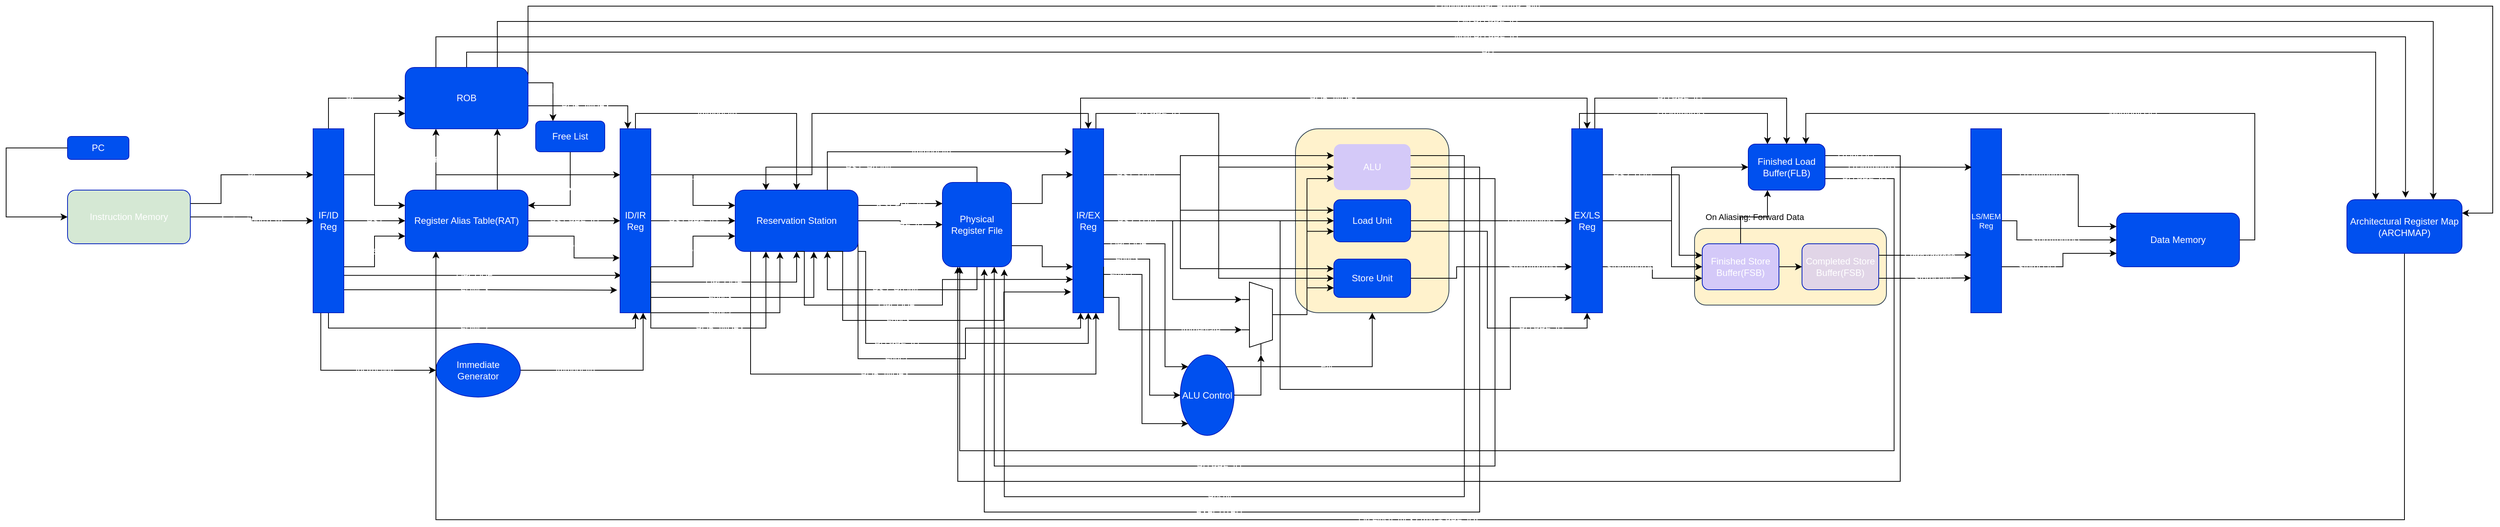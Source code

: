 <mxfile version="28.1.2">
  <diagram name="Page-1" id="zC08-fCGc-ydt6VH3JwR">
    <mxGraphModel dx="1714" dy="431" grid="0" gridSize="10" guides="1" tooltips="1" connect="1" arrows="1" fold="1" page="1" pageScale="1" pageWidth="850" pageHeight="1100" background="light-dark(#FFFFFF,#FFFFFF)" math="0" shadow="0">
      <root>
        <mxCell id="0" />
        <mxCell id="1" parent="0" />
        <mxCell id="3dLXfzlQ6WUVqxX1NZKg-207" value="" style="rounded=1;whiteSpace=wrap;html=1;fillStyle=auto;glass=0;shadow=0;fillColor=light-dark(#FFF2CC,#FFF2CC);strokeColor=#314354;fontColor=light-dark(#FFFFFF,#000000);labelBackgroundColor=none;" parent="1" vertex="1">
          <mxGeometry x="2200" y="570" width="250" height="100" as="geometry" />
        </mxCell>
        <mxCell id="3dLXfzlQ6WUVqxX1NZKg-142" value="" style="rounded=1;whiteSpace=wrap;html=1;fillStyle=solid;glass=0;shadow=0;fillColor=light-dark(#FFF2CC,#FFF2CC);strokeColor=#314354;fontColor=light-dark(#FFFFFF,#000000);labelBackgroundColor=none;" parent="1" vertex="1">
          <mxGeometry x="1680" y="440" width="200" height="240" as="geometry" />
        </mxCell>
        <mxCell id="3dLXfzlQ6WUVqxX1NZKg-57" value="Instruction(31:0)" style="edgeStyle=orthogonalEdgeStyle;rounded=0;orthogonalLoop=1;jettySize=auto;html=1;exitX=1;exitY=0.5;exitDx=0;exitDy=0;entryX=0;entryY=0.5;entryDx=0;entryDy=0;strokeColor=light-dark(#000000,#010101);labelBackgroundColor=none;fontColor=light-dark(#FFFFFF,#000000);" parent="1" source="3dLXfzlQ6WUVqxX1NZKg-47" target="3dLXfzlQ6WUVqxX1NZKg-56" edge="1">
          <mxGeometry relative="1" as="geometry" />
        </mxCell>
        <mxCell id="3dLXfzlQ6WUVqxX1NZKg-65" value="PC" style="edgeStyle=orthogonalEdgeStyle;rounded=0;orthogonalLoop=1;jettySize=auto;html=1;exitX=1;exitY=0.25;exitDx=0;exitDy=0;entryX=0;entryY=0.25;entryDx=0;entryDy=0;strokeColor=light-dark(#000000,#000000);labelBackgroundColor=none;fontColor=light-dark(#FFFFFF,#000000);" parent="1" source="3dLXfzlQ6WUVqxX1NZKg-47" target="3dLXfzlQ6WUVqxX1NZKg-56" edge="1">
          <mxGeometry x="0.21" relative="1" as="geometry">
            <Array as="points">
              <mxPoint x="280" y="538" />
              <mxPoint x="280" y="500" />
            </Array>
            <mxPoint as="offset" />
          </mxGeometry>
        </mxCell>
        <mxCell id="3dLXfzlQ6WUVqxX1NZKg-47" value="Instruction Memory" style="rounded=1;whiteSpace=wrap;html=1;fillColor=light-dark(#D5E8D4,#CEFFCE);fontColor=light-dark(#FFFFFF,#000000);strokeColor=#001DBC;labelBackgroundColor=none;" parent="1" vertex="1">
          <mxGeometry x="80" y="520" width="160" height="70" as="geometry" />
        </mxCell>
        <mxCell id="3dLXfzlQ6WUVqxX1NZKg-52" style="edgeStyle=orthogonalEdgeStyle;rounded=0;orthogonalLoop=1;jettySize=auto;html=1;exitX=0;exitY=0.5;exitDx=0;exitDy=0;entryX=0;entryY=0.5;entryDx=0;entryDy=0;strokeColor=light-dark(#000000,#010101);labelBackgroundColor=none;fontColor=light-dark(#FFFFFF,#000000);" parent="1" source="3dLXfzlQ6WUVqxX1NZKg-50" target="3dLXfzlQ6WUVqxX1NZKg-47" edge="1">
          <mxGeometry relative="1" as="geometry">
            <Array as="points">
              <mxPoint y="465" />
              <mxPoint y="555" />
            </Array>
          </mxGeometry>
        </mxCell>
        <mxCell id="3dLXfzlQ6WUVqxX1NZKg-50" value="PC" style="whiteSpace=wrap;html=1;fillColor=light-dark(#0050EF,#FFE6CC);strokeColor=#001DBC;fontColor=light-dark(#FFFFFF,#000000);rounded=1;labelBackgroundColor=none;" parent="1" vertex="1">
          <mxGeometry x="80" y="450" width="80" height="30" as="geometry" />
        </mxCell>
        <mxCell id="3dLXfzlQ6WUVqxX1NZKg-68" value="RS1" style="edgeStyle=orthogonalEdgeStyle;rounded=0;orthogonalLoop=1;jettySize=auto;html=1;exitX=1;exitY=0.5;exitDx=0;exitDy=0;entryX=0;entryY=0.5;entryDx=0;entryDy=0;strokeColor=light-dark(#000000,#000000);labelBackgroundColor=none;fontColor=light-dark(#FFFFFF,#000000);" parent="1" source="3dLXfzlQ6WUVqxX1NZKg-56" target="3dLXfzlQ6WUVqxX1NZKg-67" edge="1">
          <mxGeometry relative="1" as="geometry" />
        </mxCell>
        <mxCell id="3dLXfzlQ6WUVqxX1NZKg-70" value="RD" style="edgeStyle=orthogonalEdgeStyle;rounded=0;orthogonalLoop=1;jettySize=auto;html=1;exitX=1;exitY=0.25;exitDx=0;exitDy=0;entryX=0;entryY=0.25;entryDx=0;entryDy=0;strokeColor=light-dark(#000000,#000000);labelBackgroundColor=none;fontColor=light-dark(#FFFFFF,#000000);" parent="1" source="3dLXfzlQ6WUVqxX1NZKg-56" target="3dLXfzlQ6WUVqxX1NZKg-67" edge="1">
          <mxGeometry x="-0.686" relative="1" as="geometry">
            <Array as="points">
              <mxPoint x="480" y="500" />
              <mxPoint x="480" y="540" />
            </Array>
            <mxPoint as="offset" />
          </mxGeometry>
        </mxCell>
        <mxCell id="3dLXfzlQ6WUVqxX1NZKg-71" value="RS2" style="edgeStyle=orthogonalEdgeStyle;rounded=0;orthogonalLoop=1;jettySize=auto;html=1;exitX=1;exitY=0.75;exitDx=0;exitDy=0;entryX=0;entryY=0.75;entryDx=0;entryDy=0;strokeColor=light-dark(#000000,#000000);labelBackgroundColor=none;fontColor=light-dark(#FFFFFF,#000000);" parent="1" source="3dLXfzlQ6WUVqxX1NZKg-56" target="3dLXfzlQ6WUVqxX1NZKg-67" edge="1">
          <mxGeometry relative="1" as="geometry">
            <Array as="points">
              <mxPoint x="480" y="620" />
              <mxPoint x="480" y="580" />
            </Array>
          </mxGeometry>
        </mxCell>
        <mxCell id="3dLXfzlQ6WUVqxX1NZKg-73" value="PC" style="edgeStyle=orthogonalEdgeStyle;rounded=0;orthogonalLoop=1;jettySize=auto;html=1;exitX=0.5;exitY=0;exitDx=0;exitDy=0;entryX=0;entryY=0.5;entryDx=0;entryDy=0;strokeColor=light-dark(#000000,#000000);labelBackgroundColor=none;fontColor=light-dark(#FFFFFF,#000000);" parent="1" source="3dLXfzlQ6WUVqxX1NZKg-56" target="3dLXfzlQ6WUVqxX1NZKg-72" edge="1">
          <mxGeometry relative="1" as="geometry" />
        </mxCell>
        <mxCell id="3dLXfzlQ6WUVqxX1NZKg-81" style="edgeStyle=orthogonalEdgeStyle;rounded=0;orthogonalLoop=1;jettySize=auto;html=1;exitX=1;exitY=0.25;exitDx=0;exitDy=0;entryX=0;entryY=0.75;entryDx=0;entryDy=0;strokeColor=light-dark(#000000,#000000);labelBackgroundColor=none;fontColor=light-dark(#FFFFFF,#000000);" parent="1" source="3dLXfzlQ6WUVqxX1NZKg-56" target="3dLXfzlQ6WUVqxX1NZKg-72" edge="1">
          <mxGeometry relative="1" as="geometry">
            <mxPoint x="480" y="430" as="targetPoint" />
            <Array as="points">
              <mxPoint x="480" y="500" />
              <mxPoint x="480" y="420" />
            </Array>
          </mxGeometry>
        </mxCell>
        <mxCell id="3dLXfzlQ6WUVqxX1NZKg-92" value="OPCODE" style="edgeStyle=orthogonalEdgeStyle;rounded=0;orthogonalLoop=1;jettySize=auto;html=1;exitX=1;exitY=1;exitDx=0;exitDy=0;entryX=0.043;entryY=0.797;entryDx=0;entryDy=0;entryPerimeter=0;strokeColor=light-dark(#000000,#000000);labelBackgroundColor=none;fontColor=light-dark(#FFFFFF,#000000);" parent="1" source="3dLXfzlQ6WUVqxX1NZKg-56" target="3dLXfzlQ6WUVqxX1NZKg-64" edge="1">
          <mxGeometry x="0.066" relative="1" as="geometry">
            <mxPoint x="770" y="660" as="targetPoint" />
            <Array as="points">
              <mxPoint x="440" y="631" />
            </Array>
            <mxPoint as="offset" />
          </mxGeometry>
        </mxCell>
        <mxCell id="3dLXfzlQ6WUVqxX1NZKg-96" value="FUNC3" style="edgeStyle=orthogonalEdgeStyle;rounded=0;orthogonalLoop=1;jettySize=auto;html=1;exitX=0.75;exitY=1;exitDx=0;exitDy=0;entryX=-0.093;entryY=0.877;entryDx=0;entryDy=0;entryPerimeter=0;strokeColor=light-dark(#000000,#000000);labelBackgroundColor=none;fontColor=light-dark(#FFFFFF,#000000);" parent="1" source="3dLXfzlQ6WUVqxX1NZKg-56" target="3dLXfzlQ6WUVqxX1NZKg-64" edge="1">
          <mxGeometry x="0.06" relative="1" as="geometry">
            <mxPoint x="790" y="650" as="targetPoint" />
            <Array as="points">
              <mxPoint x="430" y="650" />
              <mxPoint x="620" y="650" />
            </Array>
            <mxPoint as="offset" />
          </mxGeometry>
        </mxCell>
        <mxCell id="3dLXfzlQ6WUVqxX1NZKg-99" value="FUNC7" style="edgeStyle=orthogonalEdgeStyle;rounded=0;orthogonalLoop=1;jettySize=auto;html=1;exitX=0.5;exitY=1;exitDx=0;exitDy=0;entryX=0.5;entryY=1;entryDx=0;entryDy=0;strokeColor=light-dark(#000000,#000000);labelBackgroundColor=none;fontColor=light-dark(#FFFFFF,#000000);" parent="1" source="3dLXfzlQ6WUVqxX1NZKg-56" target="3dLXfzlQ6WUVqxX1NZKg-64" edge="1">
          <mxGeometry x="-0.045" relative="1" as="geometry">
            <Array as="points">
              <mxPoint x="420" y="700" />
              <mxPoint x="820" y="700" />
            </Array>
            <mxPoint as="offset" />
          </mxGeometry>
        </mxCell>
        <mxCell id="3dLXfzlQ6WUVqxX1NZKg-104" value="Instruction" style="edgeStyle=orthogonalEdgeStyle;rounded=0;orthogonalLoop=1;jettySize=auto;html=1;exitX=0.25;exitY=1;exitDx=0;exitDy=0;entryX=0;entryY=0.5;entryDx=0;entryDy=0;strokeColor=light-dark(#000000,#090909);labelBackgroundColor=none;fontColor=light-dark(#FFFFFF,#000000);" parent="1" source="3dLXfzlQ6WUVqxX1NZKg-56" target="3dLXfzlQ6WUVqxX1NZKg-101" edge="1">
          <mxGeometry x="0.286" relative="1" as="geometry">
            <mxPoint as="offset" />
          </mxGeometry>
        </mxCell>
        <mxCell id="3dLXfzlQ6WUVqxX1NZKg-56" value="IF/ID Reg" style="rounded=0;whiteSpace=wrap;html=1;fillColor=light-dark(#0050EF,#DAE8FC);fontColor=light-dark(#FFFFFF,#000000);strokeColor=#001DBC;labelBackgroundColor=none;" parent="1" vertex="1">
          <mxGeometry x="400" y="440" width="40" height="240" as="geometry" />
        </mxCell>
        <mxCell id="3dLXfzlQ6WUVqxX1NZKg-88" value="RS1 PRF_ID" style="edgeStyle=orthogonalEdgeStyle;rounded=0;orthogonalLoop=1;jettySize=auto;html=1;entryX=0;entryY=0.5;entryDx=0;entryDy=0;strokeColor=light-dark(#000000,#090909);labelBackgroundColor=none;fontColor=light-dark(#FFFFFF,#000000);" parent="1" source="3dLXfzlQ6WUVqxX1NZKg-64" target="3dLXfzlQ6WUVqxX1NZKg-89" edge="1">
          <mxGeometry relative="1" as="geometry">
            <mxPoint x="940" y="560" as="targetPoint" />
          </mxGeometry>
        </mxCell>
        <mxCell id="3dLXfzlQ6WUVqxX1NZKg-105" value="RD PRF_ID" style="edgeStyle=orthogonalEdgeStyle;rounded=0;orthogonalLoop=1;jettySize=auto;html=1;exitX=1;exitY=0.25;exitDx=0;exitDy=0;entryX=0;entryY=0.25;entryDx=0;entryDy=0;strokeColor=light-dark(#000000,#090909);labelBackgroundColor=none;fontColor=light-dark(#FFFFFF,#000000);" parent="1" source="3dLXfzlQ6WUVqxX1NZKg-64" target="3dLXfzlQ6WUVqxX1NZKg-89" edge="1">
          <mxGeometry x="-0.467" relative="1" as="geometry">
            <mxPoint as="offset" />
          </mxGeometry>
        </mxCell>
        <mxCell id="3dLXfzlQ6WUVqxX1NZKg-106" value="Immediate" style="edgeStyle=orthogonalEdgeStyle;rounded=0;orthogonalLoop=1;jettySize=auto;html=1;exitX=0.5;exitY=0;exitDx=0;exitDy=0;entryX=0.5;entryY=0;entryDx=0;entryDy=0;strokeColor=light-dark(#000000,#000000);labelBackgroundColor=none;fontColor=light-dark(#FFFFFF,#000000);" parent="1" source="3dLXfzlQ6WUVqxX1NZKg-64" target="3dLXfzlQ6WUVqxX1NZKg-89" edge="1">
          <mxGeometry x="-0.235" relative="1" as="geometry">
            <mxPoint as="offset" />
          </mxGeometry>
        </mxCell>
        <mxCell id="3dLXfzlQ6WUVqxX1NZKg-107" value="RS2 PRF_ID" style="edgeStyle=orthogonalEdgeStyle;rounded=0;orthogonalLoop=1;jettySize=auto;html=1;exitX=1;exitY=0.75;exitDx=0;exitDy=0;entryX=0;entryY=0.75;entryDx=0;entryDy=0;strokeColor=light-dark(#000000,#090909);labelBackgroundColor=none;fontColor=light-dark(#FFFFFF,#000000);" parent="1" source="3dLXfzlQ6WUVqxX1NZKg-64" target="3dLXfzlQ6WUVqxX1NZKg-89" edge="1">
          <mxGeometry relative="1" as="geometry" />
        </mxCell>
        <mxCell id="3dLXfzlQ6WUVqxX1NZKg-108" value="OPCODE" style="edgeStyle=orthogonalEdgeStyle;rounded=0;orthogonalLoop=1;jettySize=auto;html=1;exitX=1;exitY=1;exitDx=0;exitDy=0;entryX=0.5;entryY=1;entryDx=0;entryDy=0;strokeColor=light-dark(#000000,#000000);labelBackgroundColor=none;fontColor=light-dark(#FFFFFF,#000000);" parent="1" source="3dLXfzlQ6WUVqxX1NZKg-64" target="3dLXfzlQ6WUVqxX1NZKg-89" edge="1">
          <mxGeometry relative="1" as="geometry">
            <Array as="points">
              <mxPoint x="840" y="640" />
              <mxPoint x="1030" y="640" />
            </Array>
          </mxGeometry>
        </mxCell>
        <mxCell id="3dLXfzlQ6WUVqxX1NZKg-132" value="ROB_INDEX" style="edgeStyle=orthogonalEdgeStyle;rounded=0;orthogonalLoop=1;jettySize=auto;html=1;exitX=1;exitY=1;exitDx=0;exitDy=0;entryX=0.25;entryY=1;entryDx=0;entryDy=0;strokeColor=light-dark(#000000,#000000);labelBackgroundColor=none;fontColor=light-dark(#FFFFFF,#000000);" parent="1" source="3dLXfzlQ6WUVqxX1NZKg-64" target="3dLXfzlQ6WUVqxX1NZKg-89" edge="1">
          <mxGeometry x="-0.185" relative="1" as="geometry">
            <mxPoint as="offset" />
          </mxGeometry>
        </mxCell>
        <mxCell id="3dLXfzlQ6WUVqxX1NZKg-152" style="edgeStyle=orthogonalEdgeStyle;rounded=0;orthogonalLoop=1;jettySize=auto;html=1;exitX=1;exitY=0.25;exitDx=0;exitDy=0;entryX=0.5;entryY=0;entryDx=0;entryDy=0;strokeColor=light-dark(#000000,#000000);labelBackgroundColor=none;fontColor=light-dark(#FFFFFF,#000000);" parent="1" source="3dLXfzlQ6WUVqxX1NZKg-64" target="3dLXfzlQ6WUVqxX1NZKg-133" edge="1">
          <mxGeometry relative="1" as="geometry">
            <Array as="points">
              <mxPoint x="1050" y="500" />
              <mxPoint x="1050" y="420" />
              <mxPoint x="1410" y="420" />
            </Array>
          </mxGeometry>
        </mxCell>
        <mxCell id="3dLXfzlQ6WUVqxX1NZKg-64" value="ID/IR Reg" style="rounded=0;whiteSpace=wrap;html=1;fillColor=light-dark(#0050EF,#DAE8FC);fontColor=light-dark(#FFFFFF,#000000);strokeColor=#001DBC;labelBackgroundColor=none;" parent="1" vertex="1">
          <mxGeometry x="800" y="440" width="40" height="240" as="geometry" />
        </mxCell>
        <mxCell id="3dLXfzlQ6WUVqxX1NZKg-74" value="New RD PRF_ID" style="edgeStyle=orthogonalEdgeStyle;rounded=0;orthogonalLoop=1;jettySize=auto;html=1;exitX=0.25;exitY=0;exitDx=0;exitDy=0;entryX=0.25;entryY=1;entryDx=0;entryDy=0;strokeColor=light-dark(#000000,#000000);labelBackgroundColor=none;fontColor=light-dark(#FFFFFF,#000000);" parent="1" source="3dLXfzlQ6WUVqxX1NZKg-67" target="3dLXfzlQ6WUVqxX1NZKg-72" edge="1">
          <mxGeometry y="20" relative="1" as="geometry">
            <mxPoint as="offset" />
          </mxGeometry>
        </mxCell>
        <mxCell id="3dLXfzlQ6WUVqxX1NZKg-75" value="Old RD PRF_ID" style="edgeStyle=orthogonalEdgeStyle;rounded=0;orthogonalLoop=1;jettySize=auto;html=1;exitX=0.75;exitY=0;exitDx=0;exitDy=0;entryX=0.75;entryY=1;entryDx=0;entryDy=0;strokeColor=light-dark(#000000,#000000);labelBackgroundColor=none;fontColor=light-dark(#FFFFFF,#000000);" parent="1" source="3dLXfzlQ6WUVqxX1NZKg-67" target="3dLXfzlQ6WUVqxX1NZKg-72" edge="1">
          <mxGeometry relative="1" as="geometry" />
        </mxCell>
        <mxCell id="3dLXfzlQ6WUVqxX1NZKg-85" style="edgeStyle=orthogonalEdgeStyle;rounded=0;orthogonalLoop=1;jettySize=auto;html=1;exitX=0.25;exitY=0;exitDx=0;exitDy=0;entryX=0;entryY=0.25;entryDx=0;entryDy=0;strokeColor=light-dark(#000000,#000000);labelBackgroundColor=none;fontColor=light-dark(#FFFFFF,#000000);" parent="1" source="3dLXfzlQ6WUVqxX1NZKg-67" target="3dLXfzlQ6WUVqxX1NZKg-64" edge="1">
          <mxGeometry relative="1" as="geometry" />
        </mxCell>
        <mxCell id="3dLXfzlQ6WUVqxX1NZKg-86" value="RS1 PRF_ID" style="edgeStyle=orthogonalEdgeStyle;rounded=0;orthogonalLoop=1;jettySize=auto;html=1;exitX=1;exitY=0.5;exitDx=0;exitDy=0;entryX=0;entryY=0.5;entryDx=0;entryDy=0;strokeColor=light-dark(#000000,#000000);labelBackgroundColor=none;fontColor=light-dark(#FFFFFF,#000000);" parent="1" source="3dLXfzlQ6WUVqxX1NZKg-67" target="3dLXfzlQ6WUVqxX1NZKg-64" edge="1">
          <mxGeometry relative="1" as="geometry" />
        </mxCell>
        <mxCell id="3dLXfzlQ6WUVqxX1NZKg-67" value="Register Alias Table(RAT)" style="rounded=1;whiteSpace=wrap;html=1;fillColor=light-dark(#0050EF,#CEFFCE);fontColor=light-dark(#FFFFFF,#000000);strokeColor=#001DBC;labelBackgroundColor=none;" parent="1" vertex="1">
          <mxGeometry x="520" y="520" width="160" height="80" as="geometry" />
        </mxCell>
        <mxCell id="3dLXfzlQ6WUVqxX1NZKg-130" value="ROB_INDEX" style="edgeStyle=orthogonalEdgeStyle;rounded=0;orthogonalLoop=1;jettySize=auto;html=1;exitX=1;exitY=0.5;exitDx=0;exitDy=0;entryX=0.25;entryY=0;entryDx=0;entryDy=0;strokeColor=light-dark(#000000,#000000);labelBackgroundColor=none;fontColor=light-dark(#FFFFFF,#000000);" parent="1" source="3dLXfzlQ6WUVqxX1NZKg-72" target="3dLXfzlQ6WUVqxX1NZKg-64" edge="1">
          <mxGeometry relative="1" as="geometry">
            <Array as="points">
              <mxPoint x="680" y="410" />
              <mxPoint x="810" y="410" />
            </Array>
          </mxGeometry>
        </mxCell>
        <mxCell id="3dLXfzlQ6WUVqxX1NZKg-248" value="RD" style="edgeStyle=orthogonalEdgeStyle;rounded=0;orthogonalLoop=1;jettySize=auto;html=1;exitX=0.5;exitY=0;exitDx=0;exitDy=0;entryX=0.25;entryY=0;entryDx=0;entryDy=0;strokeColor=light-dark(#000000,#000000);labelBackgroundColor=none;fontColor=light-dark(#FFFFFF,#000000);" parent="1" source="3dLXfzlQ6WUVqxX1NZKg-72" target="3dLXfzlQ6WUVqxX1NZKg-247" edge="1">
          <mxGeometry relative="1" as="geometry">
            <mxPoint x="2510" y="341" as="targetPoint" />
          </mxGeometry>
        </mxCell>
        <mxCell id="3dLXfzlQ6WUVqxX1NZKg-249" value="New RD PRF_ID" style="edgeStyle=orthogonalEdgeStyle;rounded=0;orthogonalLoop=1;jettySize=auto;html=1;exitX=0.25;exitY=0;exitDx=0;exitDy=0;strokeColor=light-dark(#000000,#000000);labelBackgroundColor=none;fontColor=light-dark(#FFFFFF,#000000);" parent="1" source="3dLXfzlQ6WUVqxX1NZKg-72" edge="1">
          <mxGeometry relative="1" as="geometry">
            <mxPoint x="3126.4" y="530" as="targetPoint" />
            <Array as="points">
              <mxPoint x="560" y="320" />
              <mxPoint x="3126" y="320" />
            </Array>
          </mxGeometry>
        </mxCell>
        <mxCell id="3dLXfzlQ6WUVqxX1NZKg-250" value="Old RD PRF_ID" style="edgeStyle=orthogonalEdgeStyle;rounded=0;orthogonalLoop=1;jettySize=auto;html=1;exitX=0.75;exitY=0;exitDx=0;exitDy=0;entryX=0.75;entryY=0;entryDx=0;entryDy=0;strokeColor=light-dark(#000000,#000000);labelBackgroundColor=none;fontColor=light-dark(#FFFFFF,#000000);" parent="1" source="3dLXfzlQ6WUVqxX1NZKg-72" target="3dLXfzlQ6WUVqxX1NZKg-247" edge="1">
          <mxGeometry x="-0.041" relative="1" as="geometry">
            <mxPoint x="640.4" y="270" as="targetPoint" />
            <Array as="points">
              <mxPoint x="640" y="300" />
              <mxPoint x="3162" y="300" />
            </Array>
            <mxPoint as="offset" />
          </mxGeometry>
        </mxCell>
        <mxCell id="3dLXfzlQ6WUVqxX1NZKg-252" value="Completed(ARCHMAP_EN)" style="edgeStyle=orthogonalEdgeStyle;rounded=0;orthogonalLoop=1;jettySize=auto;html=1;exitX=1;exitY=0.25;exitDx=0;exitDy=0;entryX=1;entryY=0.25;entryDx=0;entryDy=0;strokeColor=light-dark(#000000,#000000);labelBackgroundColor=none;fontColor=light-dark(#FFFFFF,#000000);" parent="1" source="3dLXfzlQ6WUVqxX1NZKg-72" target="3dLXfzlQ6WUVqxX1NZKg-247" edge="1">
          <mxGeometry x="-0.091" relative="1" as="geometry">
            <mxPoint x="1380" y="280" as="targetPoint" />
            <Array as="points">
              <mxPoint x="680" y="280" />
              <mxPoint x="3240" y="280" />
              <mxPoint x="3240" y="550" />
            </Array>
            <mxPoint as="offset" />
          </mxGeometry>
        </mxCell>
        <mxCell id="3dLXfzlQ6WUVqxX1NZKg-259" value="Old PRF_ID" style="edgeStyle=orthogonalEdgeStyle;rounded=0;orthogonalLoop=1;jettySize=auto;html=1;exitX=1;exitY=0.25;exitDx=0;exitDy=0;entryX=0.25;entryY=0;entryDx=0;entryDy=0;strokeColor=light-dark(#000000,#000000);labelBackgroundColor=none;fontColor=light-dark(#FFFFFF,#000000);" parent="1" source="3dLXfzlQ6WUVqxX1NZKg-72" target="3dLXfzlQ6WUVqxX1NZKg-257" edge="1">
          <mxGeometry x="0.03" y="8" relative="1" as="geometry">
            <mxPoint as="offset" />
          </mxGeometry>
        </mxCell>
        <mxCell id="3dLXfzlQ6WUVqxX1NZKg-72" value="ROB" style="whiteSpace=wrap;html=1;fillColor=light-dark(#0050EF,#CEFFCE);strokeColor=#001DBC;fontColor=light-dark(#FFFFFF,#000000);rounded=1;labelBackgroundColor=none;" parent="1" vertex="1">
          <mxGeometry x="520" y="360" width="160" height="80" as="geometry" />
        </mxCell>
        <mxCell id="3dLXfzlQ6WUVqxX1NZKg-83" value="RS2 PRF_ID" style="edgeStyle=orthogonalEdgeStyle;rounded=0;orthogonalLoop=1;jettySize=auto;html=1;exitX=1;exitY=0.75;exitDx=0;exitDy=0;entryX=-0.014;entryY=0.702;entryDx=0;entryDy=0;entryPerimeter=0;strokeColor=light-dark(#000000,#000000);labelBackgroundColor=none;fontColor=light-dark(#FFFFFF,#000000);" parent="1" source="3dLXfzlQ6WUVqxX1NZKg-67" target="3dLXfzlQ6WUVqxX1NZKg-64" edge="1">
          <mxGeometry relative="1" as="geometry" />
        </mxCell>
        <mxCell id="3dLXfzlQ6WUVqxX1NZKg-116" value="RS1 PRF_ID" style="edgeStyle=orthogonalEdgeStyle;rounded=0;orthogonalLoop=1;jettySize=auto;html=1;exitX=1;exitY=0.25;exitDx=0;exitDy=0;entryX=0;entryY=0.25;entryDx=0;entryDy=0;strokeColor=light-dark(#000000,#090909);labelBackgroundColor=none;fontColor=light-dark(#FFFFFF,#000000);" parent="1" source="3dLXfzlQ6WUVqxX1NZKg-89" target="3dLXfzlQ6WUVqxX1NZKg-109" edge="1">
          <mxGeometry relative="1" as="geometry" />
        </mxCell>
        <mxCell id="3dLXfzlQ6WUVqxX1NZKg-119" style="edgeStyle=orthogonalEdgeStyle;rounded=0;orthogonalLoop=1;jettySize=auto;html=1;exitX=1;exitY=0.5;exitDx=0;exitDy=0;entryX=0;entryY=0.5;entryDx=0;entryDy=0;strokeColor=light-dark(#000000,#090909);labelBackgroundColor=none;fontColor=light-dark(#FFFFFF,#000000);" parent="1" source="3dLXfzlQ6WUVqxX1NZKg-89" target="3dLXfzlQ6WUVqxX1NZKg-109" edge="1">
          <mxGeometry relative="1" as="geometry" />
        </mxCell>
        <mxCell id="3dLXfzlQ6WUVqxX1NZKg-120" value="RS2 PRF_ID" style="edgeLabel;html=1;align=center;verticalAlign=middle;resizable=0;points=[];labelBackgroundColor=none;fontColor=light-dark(#FFFFFF,#000000);" parent="3dLXfzlQ6WUVqxX1NZKg-119" vertex="1" connectable="0">
          <mxGeometry x="0.097" y="-2" relative="1" as="geometry">
            <mxPoint x="-5" y="-2" as="offset" />
          </mxGeometry>
        </mxCell>
        <mxCell id="3dLXfzlQ6WUVqxX1NZKg-134" value="RD PRF_ID" style="edgeStyle=orthogonalEdgeStyle;rounded=0;orthogonalLoop=1;jettySize=auto;html=1;exitX=1;exitY=0.75;exitDx=0;exitDy=0;entryX=0.5;entryY=1;entryDx=0;entryDy=0;strokeColor=light-dark(#000000,#000000);labelBackgroundColor=none;fontColor=light-dark(#FFFFFF,#000000);" parent="1" target="3dLXfzlQ6WUVqxX1NZKg-133" edge="1">
          <mxGeometry x="-0.261" relative="1" as="geometry">
            <mxPoint x="1110" y="599.96" as="sourcePoint" />
            <mxPoint x="1410" y="699.96" as="targetPoint" />
            <Array as="points">
              <mxPoint x="1120" y="600" />
              <mxPoint x="1120" y="720" />
              <mxPoint x="1410" y="720" />
            </Array>
            <mxPoint as="offset" />
          </mxGeometry>
        </mxCell>
        <mxCell id="3dLXfzlQ6WUVqxX1NZKg-188" value="Func7" style="edgeStyle=orthogonalEdgeStyle;rounded=0;orthogonalLoop=1;jettySize=auto;html=1;exitX=1;exitY=0.75;exitDx=0;exitDy=0;entryX=0.25;entryY=1;entryDx=0;entryDy=0;strokeColor=light-dark(#000000,#000000);labelBackgroundColor=none;fontColor=light-dark(#FFFFFF,#000000);" parent="1" source="3dLXfzlQ6WUVqxX1NZKg-89" target="3dLXfzlQ6WUVqxX1NZKg-133" edge="1">
          <mxGeometry x="-0.177" relative="1" as="geometry">
            <Array as="points">
              <mxPoint x="1110" y="740" />
              <mxPoint x="1250" y="740" />
              <mxPoint x="1250" y="700" />
              <mxPoint x="1400" y="700" />
            </Array>
            <mxPoint as="offset" />
          </mxGeometry>
        </mxCell>
        <mxCell id="3dLXfzlQ6WUVqxX1NZKg-212" value="ROB_INDEX" style="edgeStyle=orthogonalEdgeStyle;rounded=0;orthogonalLoop=1;jettySize=auto;html=1;exitX=0.25;exitY=1;exitDx=0;exitDy=0;entryX=0.75;entryY=1;entryDx=0;entryDy=0;strokeColor=light-dark(#000000,#000000);labelBackgroundColor=none;fontColor=light-dark(#FFFFFF,#000000);" parent="1" source="3dLXfzlQ6WUVqxX1NZKg-89" target="3dLXfzlQ6WUVqxX1NZKg-133" edge="1">
          <mxGeometry relative="1" as="geometry">
            <Array as="points">
              <mxPoint x="970" y="600" />
              <mxPoint x="970" y="760" />
              <mxPoint x="1420" y="760" />
            </Array>
          </mxGeometry>
        </mxCell>
        <mxCell id="3dLXfzlQ6WUVqxX1NZKg-89" value="Reservation Station" style="rounded=1;whiteSpace=wrap;html=1;fillColor=light-dark(#0050EF,#CEFFCE);fontColor=light-dark(#FFFFFF,#000000);strokeColor=#001DBC;labelBackgroundColor=none;" parent="1" vertex="1">
          <mxGeometry x="950" y="520" width="160" height="80" as="geometry" />
        </mxCell>
        <mxCell id="3dLXfzlQ6WUVqxX1NZKg-103" value="Immediate" style="edgeStyle=orthogonalEdgeStyle;rounded=0;orthogonalLoop=1;jettySize=auto;html=1;exitX=1;exitY=0.5;exitDx=0;exitDy=0;entryX=0.75;entryY=1;entryDx=0;entryDy=0;strokeColor=light-dark(#000000,#000000);labelBackgroundColor=none;fontColor=light-dark(#FFFFFF,#000000);" parent="1" source="3dLXfzlQ6WUVqxX1NZKg-101" target="3dLXfzlQ6WUVqxX1NZKg-64" edge="1">
          <mxGeometry x="-0.4" relative="1" as="geometry">
            <mxPoint as="offset" />
          </mxGeometry>
        </mxCell>
        <mxCell id="3dLXfzlQ6WUVqxX1NZKg-101" value="Immediate Generator" style="ellipse;whiteSpace=wrap;html=1;fillColor=light-dark(#0050EF,#FFE6CC);fontColor=light-dark(#FFFFFF,#000000);strokeColor=#001DBC;labelBackgroundColor=none;" parent="1" vertex="1">
          <mxGeometry x="560" y="720" width="110" height="70" as="geometry" />
        </mxCell>
        <mxCell id="3dLXfzlQ6WUVqxX1NZKg-129" value="RS2_Ready" style="edgeStyle=orthogonalEdgeStyle;rounded=0;orthogonalLoop=1;jettySize=auto;html=1;exitX=0.5;exitY=1;exitDx=0;exitDy=0;entryX=0.75;entryY=1;entryDx=0;entryDy=0;strokeColor=light-dark(#000000,#000000);labelBackgroundColor=none;fontColor=light-dark(#FFFFFF,#000000);" parent="1" source="3dLXfzlQ6WUVqxX1NZKg-109" target="3dLXfzlQ6WUVqxX1NZKg-89" edge="1">
          <mxGeometry relative="1" as="geometry">
            <Array as="points">
              <mxPoint x="1265" y="650" />
              <mxPoint x="1070" y="650" />
            </Array>
          </mxGeometry>
        </mxCell>
        <mxCell id="3dLXfzlQ6WUVqxX1NZKg-154" value="RS1 Data" style="edgeStyle=orthogonalEdgeStyle;rounded=0;orthogonalLoop=1;jettySize=auto;html=1;exitX=1;exitY=0.25;exitDx=0;exitDy=0;entryX=0;entryY=0.25;entryDx=0;entryDy=0;strokeColor=light-dark(#000000,#414141);labelBackgroundColor=none;fontColor=light-dark(#FFFFFF,#000000);" parent="1" source="3dLXfzlQ6WUVqxX1NZKg-109" target="3dLXfzlQ6WUVqxX1NZKg-133" edge="1">
          <mxGeometry relative="1" as="geometry" />
        </mxCell>
        <mxCell id="3dLXfzlQ6WUVqxX1NZKg-155" value="RS2 Data" style="edgeStyle=orthogonalEdgeStyle;rounded=0;orthogonalLoop=1;jettySize=auto;html=1;exitX=1;exitY=0.75;exitDx=0;exitDy=0;entryX=0;entryY=0.75;entryDx=0;entryDy=0;labelBackgroundColor=none;fontColor=light-dark(#FFFFFF,#000000);strokeColor=light-dark(#000000,#000000);" parent="1" source="3dLXfzlQ6WUVqxX1NZKg-109" target="3dLXfzlQ6WUVqxX1NZKg-133" edge="1">
          <mxGeometry relative="1" as="geometry" />
        </mxCell>
        <mxCell id="3dLXfzlQ6WUVqxX1NZKg-177" value="RS1_Ready" style="edgeStyle=orthogonalEdgeStyle;rounded=0;orthogonalLoop=1;jettySize=auto;html=1;exitX=0.5;exitY=0;exitDx=0;exitDy=0;entryX=0.25;entryY=0;entryDx=0;entryDy=0;strokeColor=light-dark(#000000,#414141);labelBackgroundColor=none;fontColor=light-dark(#FFFFFF,#000000);" parent="1" source="3dLXfzlQ6WUVqxX1NZKg-109" target="3dLXfzlQ6WUVqxX1NZKg-89" edge="1">
          <mxGeometry relative="1" as="geometry" />
        </mxCell>
        <mxCell id="3dLXfzlQ6WUVqxX1NZKg-109" value="Physical Register File" style="whiteSpace=wrap;html=1;fillColor=light-dark(#0050EF,#CEFFCE);strokeColor=#001DBC;fontColor=light-dark(#FFFFFF,#000000);rounded=1;labelBackgroundColor=none;" parent="1" vertex="1">
          <mxGeometry x="1220" y="510" width="90" height="110" as="geometry" />
        </mxCell>
        <mxCell id="3dLXfzlQ6WUVqxX1NZKg-158" style="edgeStyle=orthogonalEdgeStyle;rounded=0;orthogonalLoop=1;jettySize=auto;html=1;exitX=1;exitY=0.25;exitDx=0;exitDy=0;entryX=0;entryY=0.25;entryDx=0;entryDy=0;strokeColor=light-dark(#000000,#000000);labelBackgroundColor=none;fontColor=light-dark(#FFFFFF,#000000);" parent="1" source="3dLXfzlQ6WUVqxX1NZKg-133" target="3dLXfzlQ6WUVqxX1NZKg-136" edge="1">
          <mxGeometry relative="1" as="geometry">
            <Array as="points">
              <mxPoint x="1530" y="500" />
              <mxPoint x="1530" y="475" />
            </Array>
          </mxGeometry>
        </mxCell>
        <mxCell id="3dLXfzlQ6WUVqxX1NZKg-159" style="edgeStyle=orthogonalEdgeStyle;rounded=0;orthogonalLoop=1;jettySize=auto;html=1;exitX=1;exitY=0.25;exitDx=0;exitDy=0;entryX=0;entryY=0.25;entryDx=0;entryDy=0;strokeColor=light-dark(#000000,#000000);labelBackgroundColor=none;fontColor=light-dark(#FFFFFF,#000000);" parent="1" source="3dLXfzlQ6WUVqxX1NZKg-133" target="3dLXfzlQ6WUVqxX1NZKg-138" edge="1">
          <mxGeometry relative="1" as="geometry">
            <Array as="points">
              <mxPoint x="1530" y="500" />
              <mxPoint x="1530" y="546" />
            </Array>
          </mxGeometry>
        </mxCell>
        <mxCell id="3dLXfzlQ6WUVqxX1NZKg-160" value="RS1_Data" style="edgeStyle=orthogonalEdgeStyle;rounded=0;orthogonalLoop=1;jettySize=auto;html=1;exitX=1;exitY=0.25;exitDx=0;exitDy=0;entryX=0;entryY=0.25;entryDx=0;entryDy=0;strokeColor=light-dark(#000000,#000000);labelBackgroundColor=none;fontColor=light-dark(#FFFFFF,#000000);" parent="1" source="3dLXfzlQ6WUVqxX1NZKg-133" target="3dLXfzlQ6WUVqxX1NZKg-140" edge="1">
          <mxGeometry x="-0.801" relative="1" as="geometry">
            <Array as="points">
              <mxPoint x="1530" y="500" />
              <mxPoint x="1530" y="623" />
            </Array>
            <mxPoint as="offset" />
          </mxGeometry>
        </mxCell>
        <mxCell id="3dLXfzlQ6WUVqxX1NZKg-174" style="edgeStyle=orthogonalEdgeStyle;rounded=0;orthogonalLoop=1;jettySize=auto;html=1;exitX=0.75;exitY=0;exitDx=0;exitDy=0;entryX=0;entryY=0.5;entryDx=0;entryDy=0;strokeColor=light-dark(#000000,#000000);labelBackgroundColor=none;fontColor=light-dark(#FFFFFF,#000000);" parent="1" source="3dLXfzlQ6WUVqxX1NZKg-133" target="3dLXfzlQ6WUVqxX1NZKg-136" edge="1">
          <mxGeometry relative="1" as="geometry" />
        </mxCell>
        <mxCell id="3dLXfzlQ6WUVqxX1NZKg-175" style="edgeStyle=orthogonalEdgeStyle;rounded=0;orthogonalLoop=1;jettySize=auto;html=1;exitX=0.75;exitY=0;exitDx=0;exitDy=0;entryX=0;entryY=0.5;entryDx=0;entryDy=0;strokeColor=light-dark(#000000,#414141);labelBackgroundColor=none;fontColor=light-dark(#FFFFFF,#000000);" parent="1" source="3dLXfzlQ6WUVqxX1NZKg-133" target="3dLXfzlQ6WUVqxX1NZKg-138" edge="1">
          <mxGeometry relative="1" as="geometry" />
        </mxCell>
        <mxCell id="3dLXfzlQ6WUVqxX1NZKg-176" value="RD PRF_ID" style="edgeStyle=orthogonalEdgeStyle;rounded=0;orthogonalLoop=1;jettySize=auto;html=1;exitX=0.75;exitY=0;exitDx=0;exitDy=0;entryX=0;entryY=0.5;entryDx=0;entryDy=0;strokeColor=light-dark(#000000,#414141);labelBackgroundColor=none;fontColor=light-dark(#FFFFFF,#000000);" parent="1" source="3dLXfzlQ6WUVqxX1NZKg-133" target="3dLXfzlQ6WUVqxX1NZKg-140" edge="1">
          <mxGeometry x="-0.633" relative="1" as="geometry">
            <mxPoint as="offset" />
          </mxGeometry>
        </mxCell>
        <mxCell id="3dLXfzlQ6WUVqxX1NZKg-191" value="OPCODE" style="edgeStyle=orthogonalEdgeStyle;rounded=0;orthogonalLoop=1;jettySize=auto;html=1;exitX=1;exitY=0.5;exitDx=0;exitDy=0;entryX=0;entryY=0;entryDx=0;entryDy=0;strokeColor=light-dark(#000000,#000000);labelBackgroundColor=none;fontColor=light-dark(#FFFFFF,#000000);" parent="1" source="3dLXfzlQ6WUVqxX1NZKg-133" target="3dLXfzlQ6WUVqxX1NZKg-190" edge="1">
          <mxGeometry x="-0.587" relative="1" as="geometry">
            <Array as="points">
              <mxPoint x="1430" y="590" />
              <mxPoint x="1510" y="590" />
              <mxPoint x="1510" y="750" />
            </Array>
            <mxPoint as="offset" />
          </mxGeometry>
        </mxCell>
        <mxCell id="3dLXfzlQ6WUVqxX1NZKg-192" value="Func3" style="edgeStyle=orthogonalEdgeStyle;rounded=0;orthogonalLoop=1;jettySize=auto;html=1;exitX=1;exitY=0.5;exitDx=0;exitDy=0;entryX=0;entryY=0.5;entryDx=0;entryDy=0;strokeColor=light-dark(#000000,#090909);labelBackgroundColor=none;fontColor=light-dark(#FFFFFF,#000000);" parent="1" source="3dLXfzlQ6WUVqxX1NZKg-133" target="3dLXfzlQ6WUVqxX1NZKg-190" edge="1">
          <mxGeometry x="-0.513" relative="1" as="geometry">
            <Array as="points">
              <mxPoint x="1430" y="610" />
              <mxPoint x="1490" y="610" />
              <mxPoint x="1490" y="787" />
            </Array>
            <mxPoint as="offset" />
          </mxGeometry>
        </mxCell>
        <mxCell id="3dLXfzlQ6WUVqxX1NZKg-193" value="Func7" style="edgeStyle=orthogonalEdgeStyle;rounded=0;orthogonalLoop=1;jettySize=auto;html=1;exitX=1;exitY=0.5;exitDx=0;exitDy=0;entryX=0;entryY=1;entryDx=0;entryDy=0;strokeColor=light-dark(#000000,#090909);labelBackgroundColor=none;fontColor=light-dark(#FFFFFF,#000000);" parent="1" source="3dLXfzlQ6WUVqxX1NZKg-133" target="3dLXfzlQ6WUVqxX1NZKg-190" edge="1">
          <mxGeometry x="-0.507" relative="1" as="geometry">
            <Array as="points">
              <mxPoint x="1430" y="630" />
              <mxPoint x="1480" y="630" />
              <mxPoint x="1480" y="825" />
            </Array>
            <mxPoint as="offset" />
          </mxGeometry>
        </mxCell>
        <mxCell id="3dLXfzlQ6WUVqxX1NZKg-214" value="ROB_INDEX" style="edgeStyle=orthogonalEdgeStyle;rounded=0;orthogonalLoop=1;jettySize=auto;html=1;exitX=0.25;exitY=0;exitDx=0;exitDy=0;entryX=0.5;entryY=0;entryDx=0;entryDy=0;strokeColor=light-dark(#000000,#000000);labelBackgroundColor=none;fontColor=light-dark(#FFFFFF,#000000);" parent="1" source="3dLXfzlQ6WUVqxX1NZKg-133" target="3dLXfzlQ6WUVqxX1NZKg-146" edge="1">
          <mxGeometry relative="1" as="geometry">
            <Array as="points">
              <mxPoint x="1400" y="400" />
              <mxPoint x="2060" y="400" />
            </Array>
          </mxGeometry>
        </mxCell>
        <mxCell id="3dLXfzlQ6WUVqxX1NZKg-233" style="edgeStyle=orthogonalEdgeStyle;rounded=0;orthogonalLoop=1;jettySize=auto;html=1;exitX=1;exitY=0.5;exitDx=0;exitDy=0;entryX=0;entryY=0.917;entryDx=0;entryDy=0;entryPerimeter=0;strokeColor=light-dark(#000000,#414141);labelBackgroundColor=none;fontColor=light-dark(#FFFFFF,#000000);" parent="1" source="3dLXfzlQ6WUVqxX1NZKg-133" target="3dLXfzlQ6WUVqxX1NZKg-146" edge="1">
          <mxGeometry relative="1" as="geometry">
            <mxPoint x="1760" y="780" as="targetPoint" />
            <Array as="points">
              <mxPoint x="1660" y="560" />
              <mxPoint x="1660" y="780" />
              <mxPoint x="1960" y="780" />
              <mxPoint x="1960" y="660" />
            </Array>
          </mxGeometry>
        </mxCell>
        <mxCell id="3dLXfzlQ6WUVqxX1NZKg-133" value="IR/EX Reg" style="rounded=0;whiteSpace=wrap;html=1;fillColor=light-dark(#0050EF,#DAE8FC);fontColor=light-dark(#FFFFFF,#000000);strokeColor=#001DBC;labelBackgroundColor=none;" parent="1" vertex="1">
          <mxGeometry x="1390" y="440" width="40" height="240" as="geometry" />
        </mxCell>
        <mxCell id="3dLXfzlQ6WUVqxX1NZKg-197" value="Result" style="edgeStyle=orthogonalEdgeStyle;rounded=0;orthogonalLoop=1;jettySize=auto;html=1;exitX=1;exitY=0.25;exitDx=0;exitDy=0;entryX=0.895;entryY=1.029;entryDx=0;entryDy=0;entryPerimeter=0;strokeColor=light-dark(#000000,#000000);labelBackgroundColor=none;fontColor=light-dark(#FFFFFF,#000000);" parent="1" source="3dLXfzlQ6WUVqxX1NZKg-136" target="3dLXfzlQ6WUVqxX1NZKg-109" edge="1">
          <mxGeometry x="0.183" relative="1" as="geometry">
            <mxPoint x="1960" y="890" as="targetPoint" />
            <Array as="points">
              <mxPoint x="1900" y="475" />
              <mxPoint x="1900" y="920" />
              <mxPoint x="1301" y="920" />
            </Array>
            <mxPoint as="offset" />
          </mxGeometry>
        </mxCell>
        <mxCell id="3dLXfzlQ6WUVqxX1NZKg-199" value="RD PRF_ID" style="edgeStyle=orthogonalEdgeStyle;rounded=0;orthogonalLoop=1;jettySize=auto;html=1;exitX=1;exitY=0.75;exitDx=0;exitDy=0;entryX=0.75;entryY=1;entryDx=0;entryDy=0;strokeColor=light-dark(#000000,#000000);labelBackgroundColor=none;fontColor=light-dark(#FFFFFF,#000000);" parent="1" source="3dLXfzlQ6WUVqxX1NZKg-136" target="3dLXfzlQ6WUVqxX1NZKg-109" edge="1">
          <mxGeometry x="0.209" relative="1" as="geometry">
            <mxPoint x="1960" y="881.538" as="targetPoint" />
            <Array as="points">
              <mxPoint x="1940" y="505" />
              <mxPoint x="1940" y="880" />
              <mxPoint x="1287" y="880" />
            </Array>
            <mxPoint as="offset" />
          </mxGeometry>
        </mxCell>
        <mxCell id="3dLXfzlQ6WUVqxX1NZKg-203" value="EXECUTED" style="edgeStyle=orthogonalEdgeStyle;rounded=0;orthogonalLoop=1;jettySize=auto;html=1;exitX=1;exitY=0.5;exitDx=0;exitDy=0;entryX=0.606;entryY=1.026;entryDx=0;entryDy=0;entryPerimeter=0;strokeColor=light-dark(#000000,#000000);labelBackgroundColor=none;fontColor=light-dark(#FFFFFF,#000000);" parent="1" source="3dLXfzlQ6WUVqxX1NZKg-136" target="3dLXfzlQ6WUVqxX1NZKg-109" edge="1">
          <mxGeometry x="0.171" relative="1" as="geometry">
            <mxPoint x="1940" y="830" as="targetPoint" />
            <Array as="points">
              <mxPoint x="1920" y="490" />
              <mxPoint x="1920" y="940" />
              <mxPoint x="1275" y="940" />
            </Array>
            <mxPoint as="offset" />
          </mxGeometry>
        </mxCell>
        <mxCell id="3dLXfzlQ6WUVqxX1NZKg-136" value="ALU" style="whiteSpace=wrap;html=1;fillColor=light-dark(#D4C9F8,#D4C9F8);strokeColor=none;fontColor=light-dark(#FFFFFF,#000000);rounded=1;labelBackgroundColor=none;" parent="1" vertex="1">
          <mxGeometry x="1730" y="460" width="100" height="60" as="geometry" />
        </mxCell>
        <mxCell id="3dLXfzlQ6WUVqxX1NZKg-208" value="LoadAddress" style="edgeStyle=orthogonalEdgeStyle;rounded=0;orthogonalLoop=1;jettySize=auto;html=1;exitX=1;exitY=0.5;exitDx=0;exitDy=0;entryX=0;entryY=0.5;entryDx=0;entryDy=0;strokeColor=light-dark(#000000,#090909);labelBackgroundColor=none;fontColor=light-dark(#FFFFFF,#000000);" parent="1" source="3dLXfzlQ6WUVqxX1NZKg-138" target="3dLXfzlQ6WUVqxX1NZKg-146" edge="1">
          <mxGeometry x="0.5" relative="1" as="geometry">
            <mxPoint as="offset" />
          </mxGeometry>
        </mxCell>
        <mxCell id="3dLXfzlQ6WUVqxX1NZKg-220" value="RD PRF_ID" style="edgeStyle=orthogonalEdgeStyle;rounded=0;orthogonalLoop=1;jettySize=auto;html=1;exitX=1;exitY=0.75;exitDx=0;exitDy=0;entryX=0.5;entryY=1;entryDx=0;entryDy=0;strokeColor=light-dark(#000000,#090909);labelBackgroundColor=none;fontColor=light-dark(#FFFFFF,#000000);" parent="1" source="3dLXfzlQ6WUVqxX1NZKg-138" target="3dLXfzlQ6WUVqxX1NZKg-146" edge="1">
          <mxGeometry x="0.575" relative="1" as="geometry">
            <Array as="points">
              <mxPoint x="1930" y="574" />
              <mxPoint x="1930" y="700" />
              <mxPoint x="2060" y="700" />
            </Array>
            <mxPoint as="offset" />
          </mxGeometry>
        </mxCell>
        <mxCell id="3dLXfzlQ6WUVqxX1NZKg-138" value="Load Unit" style="whiteSpace=wrap;html=1;fillColor=light-dark(#0050EF,#D4C9F8);strokeColor=#001DBC;fontColor=light-dark(#FFFFFF,#000000);rounded=1;labelBackgroundColor=none;" parent="1" vertex="1">
          <mxGeometry x="1730" y="532.5" width="100" height="55" as="geometry" />
        </mxCell>
        <mxCell id="3dLXfzlQ6WUVqxX1NZKg-217" value="StoreAddress" style="edgeStyle=orthogonalEdgeStyle;rounded=0;orthogonalLoop=1;jettySize=auto;html=1;exitX=1;exitY=0.5;exitDx=0;exitDy=0;entryX=0;entryY=0.75;entryDx=0;entryDy=0;strokeColor=light-dark(#000000,#090909);labelBackgroundColor=none;fontColor=light-dark(#FFFFFF,#000000);" parent="1" source="3dLXfzlQ6WUVqxX1NZKg-140" target="3dLXfzlQ6WUVqxX1NZKg-146" edge="1">
          <mxGeometry x="0.555" relative="1" as="geometry">
            <Array as="points">
              <mxPoint x="1890" y="635" />
              <mxPoint x="1890" y="620" />
            </Array>
            <mxPoint as="offset" />
          </mxGeometry>
        </mxCell>
        <mxCell id="3dLXfzlQ6WUVqxX1NZKg-140" value="Store Unit" style="whiteSpace=wrap;html=1;fillColor=light-dark(#0050EF,#D4C9F8);strokeColor=#001DBC;fontColor=light-dark(#FFFFFF,#000000);rounded=1;labelBackgroundColor=none;" parent="1" vertex="1">
          <mxGeometry x="1730" y="610" width="100" height="50" as="geometry" />
        </mxCell>
        <mxCell id="3dLXfzlQ6WUVqxX1NZKg-209" value="LoadAddress" style="edgeStyle=orthogonalEdgeStyle;rounded=0;orthogonalLoop=1;jettySize=auto;html=1;exitX=0.25;exitY=0;exitDx=0;exitDy=0;entryX=0.25;entryY=0;entryDx=0;entryDy=0;strokeColor=light-dark(#000000,#000000);labelBackgroundColor=none;fontColor=light-dark(#FFFFFF,#000000);" parent="1" source="3dLXfzlQ6WUVqxX1NZKg-146" target="3dLXfzlQ6WUVqxX1NZKg-204" edge="1">
          <mxGeometry relative="1" as="geometry" />
        </mxCell>
        <mxCell id="3dLXfzlQ6WUVqxX1NZKg-216" value="ROB_INDEX" style="edgeStyle=orthogonalEdgeStyle;rounded=0;orthogonalLoop=1;jettySize=auto;html=1;exitX=1;exitY=0.5;exitDx=0;exitDy=0;strokeColor=light-dark(#000000,#000000);labelBackgroundColor=none;fontColor=light-dark(#FFFFFF,#000000);" parent="1" source="3dLXfzlQ6WUVqxX1NZKg-146" target="3dLXfzlQ6WUVqxX1NZKg-204" edge="1">
          <mxGeometry x="-0.692" relative="1" as="geometry">
            <Array as="points">
              <mxPoint x="2170" y="560" />
              <mxPoint x="2170" y="490" />
            </Array>
            <mxPoint as="offset" />
          </mxGeometry>
        </mxCell>
        <mxCell id="3dLXfzlQ6WUVqxX1NZKg-218" style="edgeStyle=orthogonalEdgeStyle;rounded=0;orthogonalLoop=1;jettySize=auto;html=1;exitX=1;exitY=0.5;exitDx=0;exitDy=0;entryX=0;entryY=0.5;entryDx=0;entryDy=0;strokeColor=light-dark(#000000,#000000);labelBackgroundColor=none;fontColor=light-dark(#FFFFFF,#000000);" parent="1" source="3dLXfzlQ6WUVqxX1NZKg-146" target="3dLXfzlQ6WUVqxX1NZKg-205" edge="1">
          <mxGeometry relative="1" as="geometry">
            <Array as="points">
              <mxPoint x="2170" y="560" />
              <mxPoint x="2170" y="620" />
            </Array>
          </mxGeometry>
        </mxCell>
        <mxCell id="3dLXfzlQ6WUVqxX1NZKg-221" value="RD PRF_ID" style="edgeStyle=orthogonalEdgeStyle;rounded=0;orthogonalLoop=1;jettySize=auto;html=1;exitX=0.75;exitY=0;exitDx=0;exitDy=0;entryX=0.5;entryY=0;entryDx=0;entryDy=0;strokeColor=light-dark(#000000,#090909);labelBackgroundColor=none;fontColor=light-dark(#FFFFFF,#000000);" parent="1" source="3dLXfzlQ6WUVqxX1NZKg-146" target="3dLXfzlQ6WUVqxX1NZKg-204" edge="1">
          <mxGeometry x="-0.143" relative="1" as="geometry">
            <Array as="points">
              <mxPoint x="2070" y="400" />
              <mxPoint x="2320" y="400" />
            </Array>
            <mxPoint as="offset" />
          </mxGeometry>
        </mxCell>
        <mxCell id="3dLXfzlQ6WUVqxX1NZKg-232" value="StoreAddress" style="edgeStyle=orthogonalEdgeStyle;rounded=0;orthogonalLoop=1;jettySize=auto;html=1;exitX=1;exitY=0.75;exitDx=0;exitDy=0;entryX=0;entryY=0.75;entryDx=0;entryDy=0;strokeColor=light-dark(#000000,#000000);labelBackgroundColor=none;fontColor=light-dark(#FFFFFF,#000000);" parent="1" source="3dLXfzlQ6WUVqxX1NZKg-146" target="3dLXfzlQ6WUVqxX1NZKg-205" edge="1">
          <mxGeometry x="-0.484" relative="1" as="geometry">
            <mxPoint as="offset" />
          </mxGeometry>
        </mxCell>
        <mxCell id="3dLXfzlQ6WUVqxX1NZKg-234" value="RS2_Data" style="edgeStyle=orthogonalEdgeStyle;rounded=0;orthogonalLoop=1;jettySize=auto;html=1;exitX=1;exitY=0.25;exitDx=0;exitDy=0;entryX=0;entryY=0.25;entryDx=0;entryDy=0;strokeColor=light-dark(#000000,#000000);labelBackgroundColor=none;fontColor=light-dark(#FFFFFF,#000000);" parent="1" source="3dLXfzlQ6WUVqxX1NZKg-146" target="3dLXfzlQ6WUVqxX1NZKg-205" edge="1">
          <mxGeometry x="-0.673" relative="1" as="geometry">
            <Array as="points">
              <mxPoint x="2180" y="500" />
              <mxPoint x="2180" y="605" />
            </Array>
            <mxPoint as="offset" />
          </mxGeometry>
        </mxCell>
        <mxCell id="3dLXfzlQ6WUVqxX1NZKg-146" value="EX/LS Reg" style="rounded=0;whiteSpace=wrap;html=1;fillColor=light-dark(#0050EF,#DAE8FC);fontColor=light-dark(#FFFFFF,#000000);strokeColor=#001DBC;gradientColor=none;labelBackgroundColor=none;" parent="1" vertex="1">
          <mxGeometry x="2040" y="440" width="40" height="240" as="geometry" />
        </mxCell>
        <mxCell id="3dLXfzlQ6WUVqxX1NZKg-169" style="edgeStyle=orthogonalEdgeStyle;rounded=0;orthogonalLoop=1;jettySize=auto;html=1;exitX=1;exitY=0.5;exitDx=0;exitDy=-5;exitPerimeter=0;entryX=0;entryY=0.75;entryDx=0;entryDy=0;strokeColor=light-dark(#000000,#414141);labelBackgroundColor=none;fontColor=light-dark(#FFFFFF,#000000);" parent="1" source="3dLXfzlQ6WUVqxX1NZKg-166" target="3dLXfzlQ6WUVqxX1NZKg-136" edge="1">
          <mxGeometry relative="1" as="geometry" />
        </mxCell>
        <mxCell id="3dLXfzlQ6WUVqxX1NZKg-170" style="edgeStyle=orthogonalEdgeStyle;rounded=0;orthogonalLoop=1;jettySize=auto;html=1;exitX=1;exitY=0.5;exitDx=0;exitDy=-5;exitPerimeter=0;entryX=0;entryY=0.75;entryDx=0;entryDy=0;strokeColor=light-dark(#000000,#414141);labelBackgroundColor=none;fontColor=light-dark(#FFFFFF,#000000);" parent="1" source="3dLXfzlQ6WUVqxX1NZKg-166" target="3dLXfzlQ6WUVqxX1NZKg-138" edge="1">
          <mxGeometry relative="1" as="geometry" />
        </mxCell>
        <mxCell id="3dLXfzlQ6WUVqxX1NZKg-172" style="edgeStyle=orthogonalEdgeStyle;rounded=0;orthogonalLoop=1;jettySize=auto;html=1;exitX=1;exitY=0.5;exitDx=0;exitDy=-5;exitPerimeter=0;entryX=0;entryY=0.75;entryDx=0;entryDy=0;strokeColor=light-dark(#000000,#414141);labelBackgroundColor=none;fontColor=light-dark(#FFFFFF,#000000);" parent="1" source="3dLXfzlQ6WUVqxX1NZKg-166" target="3dLXfzlQ6WUVqxX1NZKg-140" edge="1">
          <mxGeometry relative="1" as="geometry" />
        </mxCell>
        <mxCell id="3dLXfzlQ6WUVqxX1NZKg-166" value="Mux" style="shadow=0;dashed=0;align=center;html=1;strokeWidth=1;shape=mxgraph.electrical.abstract.mux2;whiteSpace=wrap;fillColor=light-dark(#FFFFFF,#F8CECC);fontColor=light-dark(#FFFFFF,#000000);labelBackgroundColor=none;" parent="1" vertex="1">
          <mxGeometry x="1610" y="640" width="50" height="95" as="geometry" />
        </mxCell>
        <mxCell id="3dLXfzlQ6WUVqxX1NZKg-167" value="RS2_Data" style="edgeStyle=orthogonalEdgeStyle;rounded=0;orthogonalLoop=1;jettySize=auto;html=1;exitX=1;exitY=0.5;exitDx=0;exitDy=0;entryX=0;entryY=0.208;entryDx=0;entryDy=3;entryPerimeter=0;strokeColor=light-dark(#000000,#414141);labelBackgroundColor=none;fontColor=light-dark(#FFFFFF,#000000);" parent="1" source="3dLXfzlQ6WUVqxX1NZKg-133" target="3dLXfzlQ6WUVqxX1NZKg-166" edge="1">
          <mxGeometry x="-0.696" relative="1" as="geometry">
            <Array as="points">
              <mxPoint x="1520" y="560" />
              <mxPoint x="1520" y="663" />
            </Array>
            <mxPoint as="offset" />
          </mxGeometry>
        </mxCell>
        <mxCell id="3dLXfzlQ6WUVqxX1NZKg-168" value="Immediate" style="edgeStyle=orthogonalEdgeStyle;rounded=0;orthogonalLoop=1;jettySize=auto;html=1;exitX=1;exitY=0.75;exitDx=0;exitDy=0;entryX=0;entryY=0.624;entryDx=0;entryDy=3;entryPerimeter=0;strokeColor=light-dark(#000000,#000000);labelBackgroundColor=none;fontColor=light-dark(#FFFFFF,#000000);" parent="1" source="3dLXfzlQ6WUVqxX1NZKg-133" target="3dLXfzlQ6WUVqxX1NZKg-166" edge="1">
          <mxGeometry x="0.587" relative="1" as="geometry">
            <Array as="points">
              <mxPoint x="1430" y="660" />
              <mxPoint x="1450" y="660" />
              <mxPoint x="1450" y="702" />
            </Array>
            <mxPoint as="offset" />
          </mxGeometry>
        </mxCell>
        <mxCell id="3dLXfzlQ6WUVqxX1NZKg-178" value="Immediate" style="edgeStyle=orthogonalEdgeStyle;rounded=0;orthogonalLoop=1;jettySize=auto;html=1;exitX=0.75;exitY=0;exitDx=0;exitDy=0;entryX=-0.036;entryY=0.125;entryDx=0;entryDy=0;entryPerimeter=0;strokeColor=light-dark(#000000,#000000);labelBackgroundColor=none;fontColor=light-dark(#FFFFFF,#000000);" parent="1" source="3dLXfzlQ6WUVqxX1NZKg-89" target="3dLXfzlQ6WUVqxX1NZKg-133" edge="1">
          <mxGeometry relative="1" as="geometry" />
        </mxCell>
        <mxCell id="3dLXfzlQ6WUVqxX1NZKg-180" value="Func3" style="edgeStyle=orthogonalEdgeStyle;rounded=0;orthogonalLoop=1;jettySize=auto;html=1;exitX=1;exitY=0.75;exitDx=0;exitDy=0;entryX=0.64;entryY=1.005;entryDx=0;entryDy=0;entryPerimeter=0;strokeColor=light-dark(#000000,#000000);labelBackgroundColor=none;fontColor=light-dark(#FFFFFF,#000000);" parent="1" source="3dLXfzlQ6WUVqxX1NZKg-64" target="3dLXfzlQ6WUVqxX1NZKg-89" edge="1">
          <mxGeometry x="-0.167" relative="1" as="geometry">
            <Array as="points">
              <mxPoint x="840" y="660" />
              <mxPoint x="1052" y="660" />
            </Array>
            <mxPoint as="offset" />
          </mxGeometry>
        </mxCell>
        <mxCell id="3dLXfzlQ6WUVqxX1NZKg-181" value="Func7" style="edgeStyle=orthogonalEdgeStyle;rounded=0;orthogonalLoop=1;jettySize=auto;html=1;exitX=1;exitY=0.75;exitDx=0;exitDy=0;entryX=0.364;entryY=1.009;entryDx=0;entryDy=0;entryPerimeter=0;strokeColor=light-dark(#000000,#000000);labelBackgroundColor=none;fontColor=light-dark(#FFFFFF,#000000);" parent="1" source="3dLXfzlQ6WUVqxX1NZKg-64" target="3dLXfzlQ6WUVqxX1NZKg-89" edge="1">
          <mxGeometry x="-0.025" relative="1" as="geometry">
            <Array as="points">
              <mxPoint x="840" y="680" />
              <mxPoint x="1008" y="680" />
            </Array>
            <mxPoint as="offset" />
          </mxGeometry>
        </mxCell>
        <mxCell id="3dLXfzlQ6WUVqxX1NZKg-185" value="OPCODE" style="edgeStyle=orthogonalEdgeStyle;rounded=0;orthogonalLoop=1;jettySize=auto;html=1;exitX=0.5;exitY=1;exitDx=0;exitDy=0;entryX=-0.024;entryY=0.819;entryDx=0;entryDy=0;entryPerimeter=0;strokeColor=light-dark(#000000,#000000);labelBackgroundColor=none;fontColor=light-dark(#FFFFFF,#000000);" parent="1" edge="1">
          <mxGeometry x="-0.139" relative="1" as="geometry">
            <mxPoint x="1030.96" y="600" as="sourcePoint" />
            <mxPoint x="1390" y="636.56" as="targetPoint" />
            <Array as="points">
              <mxPoint x="1040" y="600" />
              <mxPoint x="1040" y="670" />
              <mxPoint x="1220" y="670" />
              <mxPoint x="1220" y="637" />
            </Array>
            <mxPoint as="offset" />
          </mxGeometry>
        </mxCell>
        <mxCell id="3dLXfzlQ6WUVqxX1NZKg-186" value="Func3" style="edgeStyle=orthogonalEdgeStyle;rounded=0;orthogonalLoop=1;jettySize=auto;html=1;exitX=0.75;exitY=1;exitDx=0;exitDy=0;entryX=-0.061;entryY=0.887;entryDx=0;entryDy=0;entryPerimeter=0;strokeColor=light-dark(#000000,#000000);labelBackgroundColor=none;fontColor=light-dark(#FFFFFF,#000000);" parent="1" source="3dLXfzlQ6WUVqxX1NZKg-89" target="3dLXfzlQ6WUVqxX1NZKg-133" edge="1">
          <mxGeometry x="-0.182" relative="1" as="geometry">
            <Array as="points">
              <mxPoint x="1090" y="600" />
              <mxPoint x="1090" y="690" />
              <mxPoint x="1300" y="690" />
              <mxPoint x="1300" y="653" />
            </Array>
            <mxPoint as="offset" />
          </mxGeometry>
        </mxCell>
        <mxCell id="3dLXfzlQ6WUVqxX1NZKg-196" value="EN" style="edgeStyle=orthogonalEdgeStyle;rounded=0;orthogonalLoop=1;jettySize=auto;html=1;exitX=1;exitY=0;exitDx=0;exitDy=0;strokeColor=light-dark(#000000,#000000);labelBackgroundColor=none;fontColor=light-dark(#FFFFFF,#000000);" parent="1" source="3dLXfzlQ6WUVqxX1NZKg-190" target="3dLXfzlQ6WUVqxX1NZKg-142" edge="1">
          <mxGeometry relative="1" as="geometry" />
        </mxCell>
        <mxCell id="3dLXfzlQ6WUVqxX1NZKg-190" value="ALU Control" style="ellipse;whiteSpace=wrap;html=1;fillColor=light-dark(#0050EF,#FFE6CC);fontColor=light-dark(#FFFFFF,#000000);strokeColor=#001DBC;labelBackgroundColor=none;" parent="1" vertex="1">
          <mxGeometry x="1530" y="735" width="70" height="105" as="geometry" />
        </mxCell>
        <mxCell id="3dLXfzlQ6WUVqxX1NZKg-195" style="edgeStyle=orthogonalEdgeStyle;rounded=0;orthogonalLoop=1;jettySize=auto;html=1;entryX=0.3;entryY=1;entryDx=10;entryDy=0;entryPerimeter=0;strokeColor=light-dark(#000000,#414141);labelBackgroundColor=none;fontColor=light-dark(#FFFFFF,#000000);" parent="1" source="3dLXfzlQ6WUVqxX1NZKg-190" target="3dLXfzlQ6WUVqxX1NZKg-166" edge="1">
          <mxGeometry relative="1" as="geometry" />
        </mxCell>
        <mxCell id="3dLXfzlQ6WUVqxX1NZKg-222" value="LoadData" style="edgeStyle=orthogonalEdgeStyle;rounded=0;orthogonalLoop=1;jettySize=auto;html=1;exitX=1;exitY=0.25;exitDx=0;exitDy=0;entryX=0.25;entryY=1;entryDx=0;entryDy=0;strokeColor=light-dark(#000000,#000000);labelBackgroundColor=none;fontColor=light-dark(#FFFFFF,#000000);" parent="1" edge="1">
          <mxGeometry x="-0.951" relative="1" as="geometry">
            <mxPoint x="1240" y="619.98" as="targetPoint" />
            <mxPoint x="2359.98" y="475" as="sourcePoint" />
            <Array as="points">
              <mxPoint x="2467.98" y="475" />
              <mxPoint x="2467.98" y="900" />
              <mxPoint x="1239.98" y="900" />
            </Array>
            <mxPoint as="offset" />
          </mxGeometry>
        </mxCell>
        <mxCell id="3dLXfzlQ6WUVqxX1NZKg-224" value="RD PRF_ID" style="edgeStyle=orthogonalEdgeStyle;rounded=0;orthogonalLoop=1;jettySize=auto;html=1;exitX=1;exitY=0.75;exitDx=0;exitDy=0;entryX=0.25;entryY=1;entryDx=0;entryDy=0;strokeColor=light-dark(#000000,#000000);labelBackgroundColor=none;fontColor=light-dark(#FFFFFF,#000000);" parent="1" source="3dLXfzlQ6WUVqxX1NZKg-204" target="3dLXfzlQ6WUVqxX1NZKg-109" edge="1">
          <mxGeometry x="-0.947" relative="1" as="geometry">
            <mxPoint x="1360" y="860" as="targetPoint" />
            <Array as="points">
              <mxPoint x="2460" y="505" />
              <mxPoint x="2460" y="860" />
              <mxPoint x="1242" y="860" />
            </Array>
            <mxPoint as="offset" />
          </mxGeometry>
        </mxCell>
        <mxCell id="3dLXfzlQ6WUVqxX1NZKg-204" value="Finished Load Buffer(FLB)" style="whiteSpace=wrap;html=1;fillColor=light-dark(#0050EF,#CEFFCE);strokeColor=#001DBC;fontColor=light-dark(#FFFFFF,#000000);rounded=1;labelBackgroundColor=none;" parent="1" vertex="1">
          <mxGeometry x="2270" y="460" width="100" height="60" as="geometry" />
        </mxCell>
        <mxCell id="3dLXfzlQ6WUVqxX1NZKg-235" style="edgeStyle=orthogonalEdgeStyle;rounded=0;orthogonalLoop=1;jettySize=auto;html=1;exitX=1;exitY=0.5;exitDx=0;exitDy=0;labelBackgroundColor=none;fontColor=light-dark(#FFFFFF,#000000);strokeColor=light-dark(#000000,#000000);" parent="1" source="3dLXfzlQ6WUVqxX1NZKg-205" target="3dLXfzlQ6WUVqxX1NZKg-206" edge="1">
          <mxGeometry relative="1" as="geometry" />
        </mxCell>
        <mxCell id="3dLXfzlQ6WUVqxX1NZKg-261" value="&lt;span style=&quot;&quot;&gt;&lt;font style=&quot;color: light-dark(rgb(0, 0, 0), rgb(0, 0, 0));&quot;&gt;On Aliasing: Forward Data&lt;/font&gt;&lt;/span&gt;" style="edgeStyle=orthogonalEdgeStyle;rounded=0;orthogonalLoop=1;jettySize=auto;html=1;exitX=0.5;exitY=0;exitDx=0;exitDy=0;entryX=0.25;entryY=1;entryDx=0;entryDy=0;strokeColor=light-dark(#000000,#000000);labelBackgroundColor=none;" parent="1" source="3dLXfzlQ6WUVqxX1NZKg-205" target="3dLXfzlQ6WUVqxX1NZKg-204" edge="1">
          <mxGeometry relative="1" as="geometry" />
        </mxCell>
        <mxCell id="3dLXfzlQ6WUVqxX1NZKg-205" value="Finished Store Buffer(FSB)" style="whiteSpace=wrap;html=1;fillColor=light-dark(#D4C9F8,#D4C9F8);strokeColor=#001DBC;fontColor=light-dark(#FFFFFF,#000000);rounded=1;labelBackgroundColor=none;" parent="1" vertex="1">
          <mxGeometry x="2210" y="590" width="100" height="60" as="geometry" />
        </mxCell>
        <mxCell id="3dLXfzlQ6WUVqxX1NZKg-206" value="Completed Store Buffer(FSB)" style="whiteSpace=wrap;html=1;fillColor=light-dark(#E1D5E7,#D4C9F8);strokeColor=#001DBC;fontColor=light-dark(#FFFFFF,#000000);rounded=1;labelBackgroundColor=none;" parent="1" vertex="1">
          <mxGeometry x="2340" y="590" width="100" height="60" as="geometry" />
        </mxCell>
        <mxCell id="3dLXfzlQ6WUVqxX1NZKg-230" value="LoadAddress" style="edgeStyle=orthogonalEdgeStyle;rounded=0;orthogonalLoop=1;jettySize=auto;html=1;exitX=1;exitY=0.25;exitDx=0;exitDy=0;entryX=0;entryY=0.25;entryDx=0;entryDy=0;strokeColor=light-dark(#000000,#090909);labelBackgroundColor=none;fontColor=light-dark(#FFFFFF,#000000);" parent="1" source="3dLXfzlQ6WUVqxX1NZKg-225" target="3dLXfzlQ6WUVqxX1NZKg-227" edge="1">
          <mxGeometry x="-0.494" relative="1" as="geometry">
            <Array as="points">
              <mxPoint x="2700" y="500" />
              <mxPoint x="2700" y="568" />
            </Array>
            <mxPoint as="offset" />
          </mxGeometry>
        </mxCell>
        <mxCell id="3dLXfzlQ6WUVqxX1NZKg-244" value="StoreAddress" style="edgeStyle=orthogonalEdgeStyle;rounded=0;orthogonalLoop=1;jettySize=auto;html=1;exitX=1;exitY=0.5;exitDx=0;exitDy=0;entryX=0;entryY=0.5;entryDx=0;entryDy=0;strokeColor=light-dark(#000000,#090909);labelBackgroundColor=none;fontColor=light-dark(#FFFFFF,#000000);" parent="1" source="3dLXfzlQ6WUVqxX1NZKg-225" target="3dLXfzlQ6WUVqxX1NZKg-227" edge="1">
          <mxGeometry x="0.097" relative="1" as="geometry">
            <Array as="points">
              <mxPoint x="2620" y="560" />
              <mxPoint x="2620" y="585" />
            </Array>
            <mxPoint as="offset" />
          </mxGeometry>
        </mxCell>
        <mxCell id="3dLXfzlQ6WUVqxX1NZKg-245" value="StoreData" style="edgeStyle=orthogonalEdgeStyle;rounded=0;orthogonalLoop=1;jettySize=auto;html=1;exitX=1;exitY=0.75;exitDx=0;exitDy=0;entryX=0;entryY=0.75;entryDx=0;entryDy=0;strokeColor=light-dark(#000000,#090909);labelBackgroundColor=none;fontColor=light-dark(#FFFFFF,#000000);" parent="1" source="3dLXfzlQ6WUVqxX1NZKg-225" target="3dLXfzlQ6WUVqxX1NZKg-227" edge="1">
          <mxGeometry x="-0.458" relative="1" as="geometry">
            <Array as="points">
              <mxPoint x="2680" y="620" />
              <mxPoint x="2680" y="602" />
            </Array>
            <mxPoint as="offset" />
          </mxGeometry>
        </mxCell>
        <mxCell id="3dLXfzlQ6WUVqxX1NZKg-225" value="LS/MEM Reg" style="rounded=0;whiteSpace=wrap;html=1;fillColor=light-dark(#0050EF,#DAE8FC);fontColor=light-dark(#FFFFFF,#000000);strokeColor=#001DBC;fontSize=10;labelBackgroundColor=none;" parent="1" vertex="1">
          <mxGeometry x="2560" y="440" width="40" height="240" as="geometry" />
        </mxCell>
        <mxCell id="3dLXfzlQ6WUVqxX1NZKg-228" value="MemoryData" style="edgeStyle=orthogonalEdgeStyle;rounded=0;orthogonalLoop=1;jettySize=auto;html=1;exitX=1;exitY=0.5;exitDx=0;exitDy=0;entryX=0.75;entryY=0;entryDx=0;entryDy=0;strokeColor=light-dark(#000000,#090909);labelBackgroundColor=none;fontColor=light-dark(#FFFFFF,#000000);" parent="1" source="3dLXfzlQ6WUVqxX1NZKg-227" target="3dLXfzlQ6WUVqxX1NZKg-204" edge="1">
          <mxGeometry x="-0.149" relative="1" as="geometry">
            <Array as="points">
              <mxPoint x="2930" y="585" />
              <mxPoint x="2930" y="420" />
              <mxPoint x="2345" y="420" />
            </Array>
            <mxPoint as="offset" />
          </mxGeometry>
        </mxCell>
        <mxCell id="3dLXfzlQ6WUVqxX1NZKg-227" value="Data Memory" style="whiteSpace=wrap;html=1;fillColor=light-dark(#0050EF,#CEFFCE);strokeColor=#001DBC;fontColor=light-dark(#FFFFFF,#000000);rounded=1;labelBackgroundColor=none;" parent="1" vertex="1">
          <mxGeometry x="2750" y="550" width="160" height="70" as="geometry" />
        </mxCell>
        <mxCell id="3dLXfzlQ6WUVqxX1NZKg-229" value="LoadAddress" style="edgeStyle=orthogonalEdgeStyle;rounded=0;orthogonalLoop=1;jettySize=auto;html=1;exitX=1;exitY=0.5;exitDx=0;exitDy=0;entryX=0.027;entryY=0.209;entryDx=0;entryDy=0;entryPerimeter=0;strokeColor=light-dark(#000000,#000000);labelBackgroundColor=none;fontColor=light-dark(#FFFFFF,#000000);" parent="1" source="3dLXfzlQ6WUVqxX1NZKg-204" target="3dLXfzlQ6WUVqxX1NZKg-225" edge="1">
          <mxGeometry x="-0.339" relative="1" as="geometry">
            <mxPoint x="-1" as="offset" />
          </mxGeometry>
        </mxCell>
        <mxCell id="3dLXfzlQ6WUVqxX1NZKg-240" style="edgeStyle=orthogonalEdgeStyle;rounded=0;orthogonalLoop=1;jettySize=auto;html=1;exitX=1;exitY=0.25;exitDx=0;exitDy=0;entryX=0.019;entryY=0.686;entryDx=0;entryDy=0;entryPerimeter=0;strokeColor=light-dark(#000000,#010101);labelBackgroundColor=none;fontColor=light-dark(#FFFFFF,#000000);" parent="1" source="3dLXfzlQ6WUVqxX1NZKg-206" target="3dLXfzlQ6WUVqxX1NZKg-225" edge="1">
          <mxGeometry relative="1" as="geometry" />
        </mxCell>
        <mxCell id="3dLXfzlQ6WUVqxX1NZKg-242" value="StoreAddress" style="edgeLabel;html=1;align=center;verticalAlign=middle;resizable=0;points=[];labelBackgroundColor=none;fontColor=light-dark(#FFFFFF,#000000);" parent="3dLXfzlQ6WUVqxX1NZKg-240" vertex="1" connectable="0">
          <mxGeometry x="0.101" y="-1" relative="1" as="geometry">
            <mxPoint as="offset" />
          </mxGeometry>
        </mxCell>
        <mxCell id="3dLXfzlQ6WUVqxX1NZKg-241" value="StoreData" style="edgeStyle=orthogonalEdgeStyle;rounded=0;orthogonalLoop=1;jettySize=auto;html=1;exitX=1;exitY=0.75;exitDx=0;exitDy=0;entryX=0.005;entryY=0.811;entryDx=0;entryDy=0;entryPerimeter=0;strokeColor=light-dark(#000000,#090909);labelBackgroundColor=none;fontColor=light-dark(#FFFFFF,#000000);" parent="1" source="3dLXfzlQ6WUVqxX1NZKg-206" target="3dLXfzlQ6WUVqxX1NZKg-225" edge="1">
          <mxGeometry x="0.168" relative="1" as="geometry">
            <mxPoint as="offset" />
          </mxGeometry>
        </mxCell>
        <mxCell id="3dLXfzlQ6WUVqxX1NZKg-255" value="On Flush: All 32 (reg + PRF_ID)&amp;nbsp;" style="edgeStyle=orthogonalEdgeStyle;rounded=0;orthogonalLoop=1;jettySize=auto;html=1;exitX=0.5;exitY=1;exitDx=0;exitDy=0;entryX=0.25;entryY=1;entryDx=0;entryDy=0;strokeColor=light-dark(#000000,#000000);labelBackgroundColor=none;fontColor=light-dark(#FFFFFF,#000000);" parent="1" source="3dLXfzlQ6WUVqxX1NZKg-247" target="3dLXfzlQ6WUVqxX1NZKg-67" edge="1">
          <mxGeometry relative="1" as="geometry">
            <Array as="points">
              <mxPoint x="3125" y="950" />
              <mxPoint x="560" y="950" />
            </Array>
          </mxGeometry>
        </mxCell>
        <mxCell id="3dLXfzlQ6WUVqxX1NZKg-247" value="Architectural Register Map (ARCHMAP)" style="whiteSpace=wrap;html=1;fillColor=light-dark(#0050EF,#CEFFCE);strokeColor=#001DBC;fontColor=light-dark(#FFFFFF,#000000);rounded=1;labelBackgroundColor=none;" parent="1" vertex="1">
          <mxGeometry x="3050" y="532.5" width="150" height="70" as="geometry" />
        </mxCell>
        <mxCell id="3dLXfzlQ6WUVqxX1NZKg-258" value="New PRF_iD" style="edgeStyle=orthogonalEdgeStyle;rounded=0;orthogonalLoop=1;jettySize=auto;html=1;exitX=0.5;exitY=1;exitDx=0;exitDy=0;entryX=1;entryY=0.25;entryDx=0;entryDy=0;strokeColor=light-dark(#000000,#000000);labelBackgroundColor=none;fontColor=light-dark(#FFFFFF,#000000);" parent="1" source="3dLXfzlQ6WUVqxX1NZKg-257" target="3dLXfzlQ6WUVqxX1NZKg-67" edge="1">
          <mxGeometry x="-0.2" relative="1" as="geometry">
            <mxPoint as="offset" />
          </mxGeometry>
        </mxCell>
        <mxCell id="3dLXfzlQ6WUVqxX1NZKg-257" value="Free List" style="rounded=1;whiteSpace=wrap;html=1;fillColor=light-dark(#0050EF,#FFE6CC);fontColor=light-dark(#FFFFFF,#000000);strokeColor=#001DBC;labelBackgroundColor=none;" parent="1" vertex="1">
          <mxGeometry x="690" y="430" width="90" height="40" as="geometry" />
        </mxCell>
      </root>
    </mxGraphModel>
  </diagram>
</mxfile>
